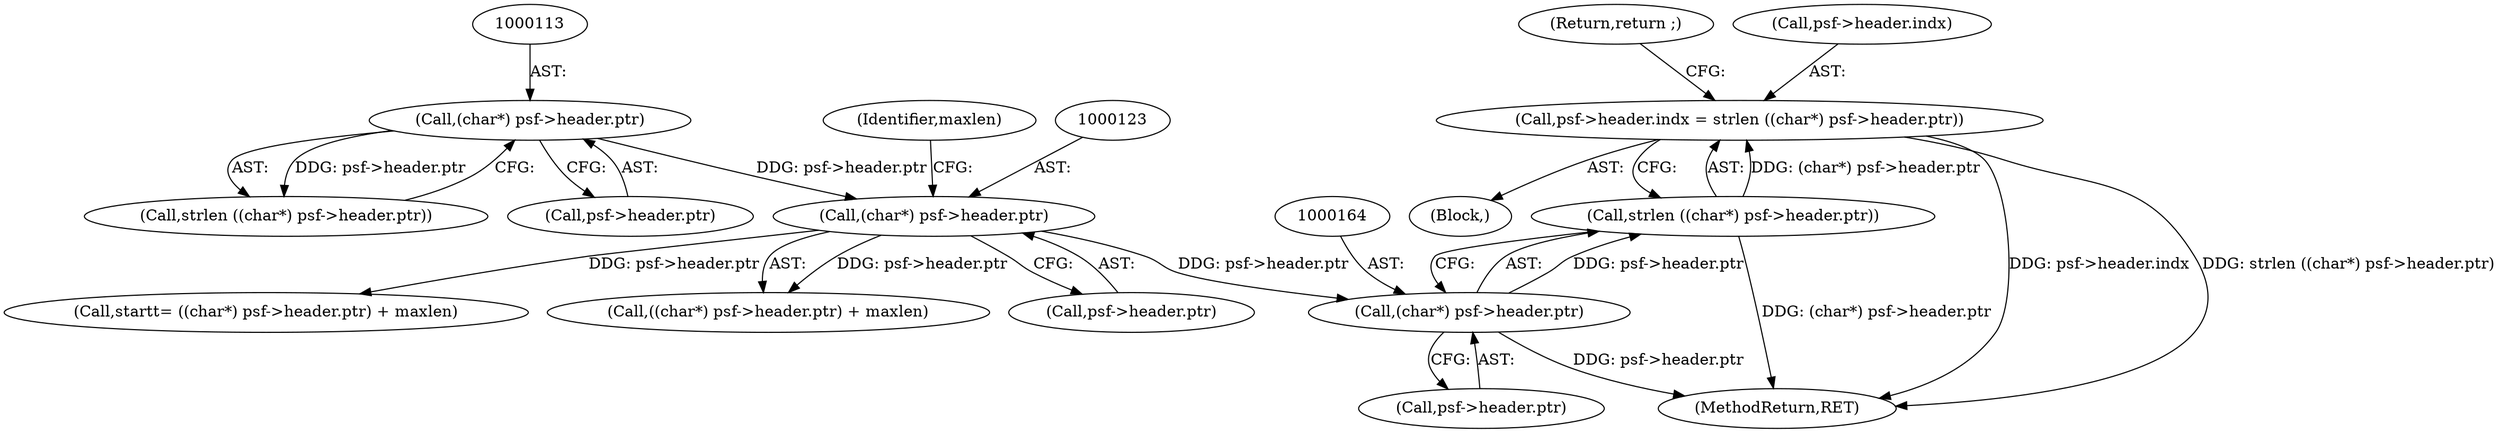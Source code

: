 digraph "0_libsndfile_708e996c87c5fae77b104ccfeb8f6db784c32074_15@API" {
"1000156" [label="(Call,psf->header.indx = strlen ((char*) psf->header.ptr))"];
"1000162" [label="(Call,strlen ((char*) psf->header.ptr))"];
"1000163" [label="(Call,(char*) psf->header.ptr)"];
"1000122" [label="(Call,(char*) psf->header.ptr)"];
"1000112" [label="(Call,(char*) psf->header.ptr)"];
"1000162" [label="(Call,strlen ((char*) psf->header.ptr))"];
"1000170" [label="(Return,return ;)"];
"1000105" [label="(Block,)"];
"1000129" [label="(Identifier,maxlen)"];
"1000112" [label="(Call,(char*) psf->header.ptr)"];
"1000111" [label="(Call,strlen ((char*) psf->header.ptr))"];
"1000119" [label="(Call,start\t= ((char*) psf->header.ptr) + maxlen)"];
"1000114" [label="(Call,psf->header.ptr)"];
"1000156" [label="(Call,psf->header.indx = strlen ((char*) psf->header.ptr))"];
"1000121" [label="(Call,((char*) psf->header.ptr) + maxlen)"];
"1000163" [label="(Call,(char*) psf->header.ptr)"];
"1000165" [label="(Call,psf->header.ptr)"];
"1000124" [label="(Call,psf->header.ptr)"];
"1000157" [label="(Call,psf->header.indx)"];
"1000171" [label="(MethodReturn,RET)"];
"1000122" [label="(Call,(char*) psf->header.ptr)"];
"1000156" -> "1000105"  [label="AST: "];
"1000156" -> "1000162"  [label="CFG: "];
"1000157" -> "1000156"  [label="AST: "];
"1000162" -> "1000156"  [label="AST: "];
"1000170" -> "1000156"  [label="CFG: "];
"1000156" -> "1000171"  [label="DDG: psf->header.indx"];
"1000156" -> "1000171"  [label="DDG: strlen ((char*) psf->header.ptr)"];
"1000162" -> "1000156"  [label="DDG: (char*) psf->header.ptr"];
"1000162" -> "1000163"  [label="CFG: "];
"1000163" -> "1000162"  [label="AST: "];
"1000162" -> "1000171"  [label="DDG: (char*) psf->header.ptr"];
"1000163" -> "1000162"  [label="DDG: psf->header.ptr"];
"1000163" -> "1000165"  [label="CFG: "];
"1000164" -> "1000163"  [label="AST: "];
"1000165" -> "1000163"  [label="AST: "];
"1000163" -> "1000171"  [label="DDG: psf->header.ptr"];
"1000122" -> "1000163"  [label="DDG: psf->header.ptr"];
"1000122" -> "1000121"  [label="AST: "];
"1000122" -> "1000124"  [label="CFG: "];
"1000123" -> "1000122"  [label="AST: "];
"1000124" -> "1000122"  [label="AST: "];
"1000129" -> "1000122"  [label="CFG: "];
"1000122" -> "1000119"  [label="DDG: psf->header.ptr"];
"1000122" -> "1000121"  [label="DDG: psf->header.ptr"];
"1000112" -> "1000122"  [label="DDG: psf->header.ptr"];
"1000112" -> "1000111"  [label="AST: "];
"1000112" -> "1000114"  [label="CFG: "];
"1000113" -> "1000112"  [label="AST: "];
"1000114" -> "1000112"  [label="AST: "];
"1000111" -> "1000112"  [label="CFG: "];
"1000112" -> "1000111"  [label="DDG: psf->header.ptr"];
}
